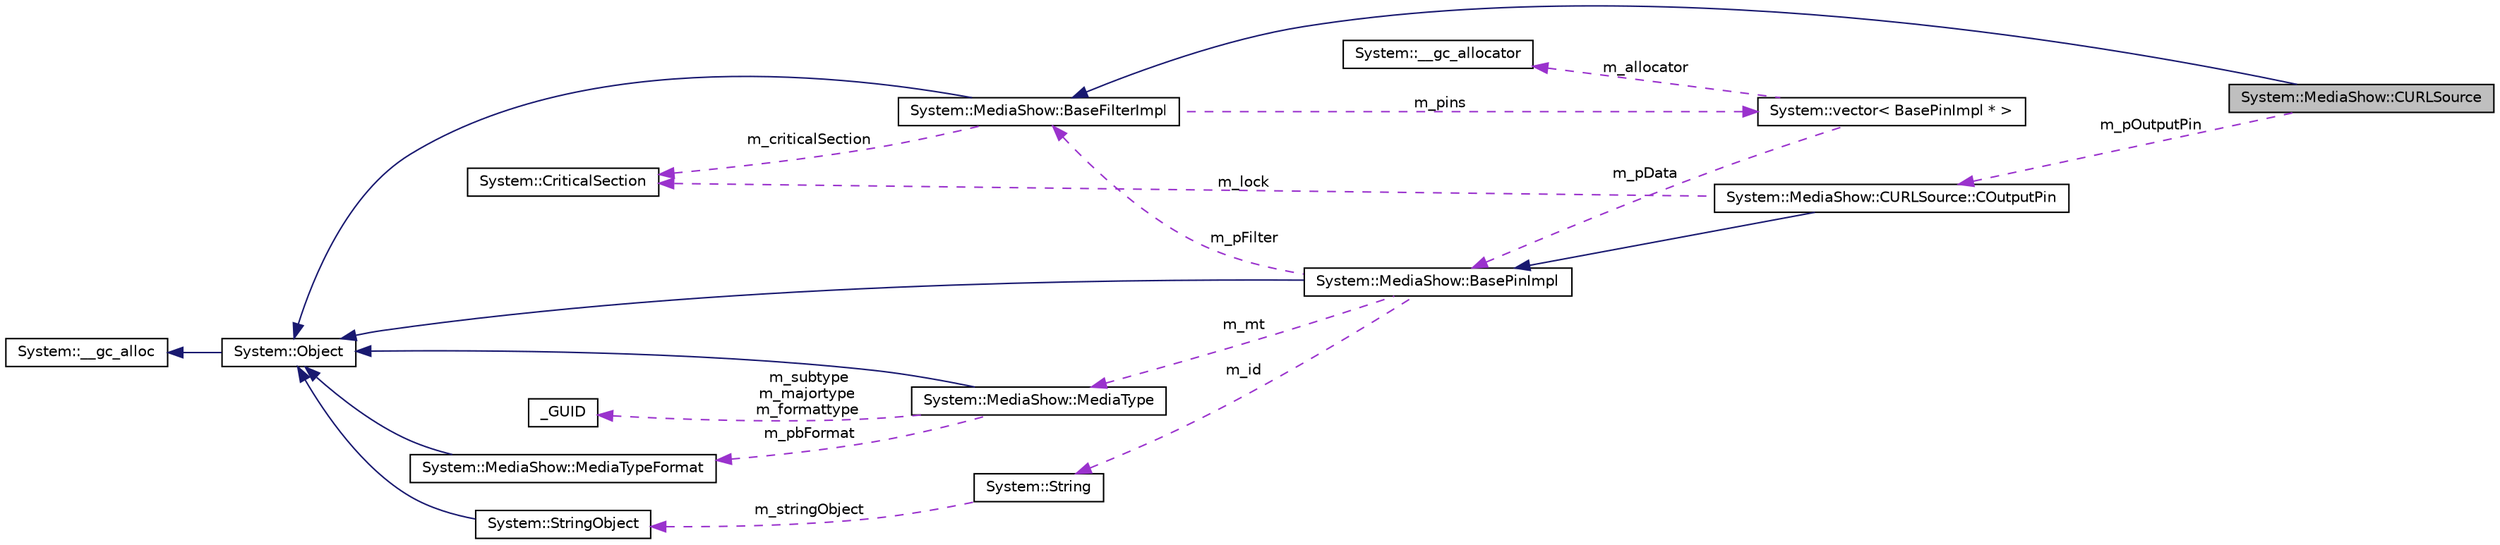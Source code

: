 digraph G
{
  edge [fontname="Helvetica",fontsize="10",labelfontname="Helvetica",labelfontsize="10"];
  node [fontname="Helvetica",fontsize="10",shape=record];
  rankdir="LR";
  Node1 [label="System::MediaShow::CURLSource",height=0.2,width=0.4,color="black", fillcolor="grey75", style="filled" fontcolor="black"];
  Node2 -> Node1 [dir="back",color="midnightblue",fontsize="10",style="solid",fontname="Helvetica"];
  Node2 [label="System::MediaShow::BaseFilterImpl",height=0.2,width=0.4,color="black", fillcolor="white", style="filled",URL="$class_system_1_1_media_show_1_1_base_filter_impl.html"];
  Node3 -> Node2 [dir="back",color="midnightblue",fontsize="10",style="solid",fontname="Helvetica"];
  Node3 [label="System::Object",height=0.2,width=0.4,color="black", fillcolor="white", style="filled",URL="$class_system_1_1_object.html"];
  Node4 -> Node3 [dir="back",color="midnightblue",fontsize="10",style="solid",fontname="Helvetica"];
  Node4 [label="System::__gc_alloc",height=0.2,width=0.4,color="black", fillcolor="white", style="filled",URL="$class_system_1_1____gc__alloc.html"];
  Node5 -> Node2 [dir="back",color="darkorchid3",fontsize="10",style="dashed",label=" m_criticalSection" ,fontname="Helvetica"];
  Node5 [label="System::CriticalSection",height=0.2,width=0.4,color="black", fillcolor="white", style="filled",URL="$class_system_1_1_critical_section.html"];
  Node6 -> Node2 [dir="back",color="darkorchid3",fontsize="10",style="dashed",label=" m_pins" ,fontname="Helvetica"];
  Node6 [label="System::vector\< BasePinImpl * \>",height=0.2,width=0.4,color="black", fillcolor="white", style="filled",URL="$class_system_1_1vector.html"];
  Node7 -> Node6 [dir="back",color="darkorchid3",fontsize="10",style="dashed",label=" m_pData" ,fontname="Helvetica"];
  Node7 [label="System::MediaShow::BasePinImpl",height=0.2,width=0.4,color="black", fillcolor="white", style="filled",URL="$class_system_1_1_media_show_1_1_base_pin_impl.html"];
  Node3 -> Node7 [dir="back",color="midnightblue",fontsize="10",style="solid",fontname="Helvetica"];
  Node8 -> Node7 [dir="back",color="darkorchid3",fontsize="10",style="dashed",label=" m_mt" ,fontname="Helvetica"];
  Node8 [label="System::MediaShow::MediaType",height=0.2,width=0.4,color="black", fillcolor="white", style="filled",URL="$class_system_1_1_media_show_1_1_media_type.html"];
  Node3 -> Node8 [dir="back",color="midnightblue",fontsize="10",style="solid",fontname="Helvetica"];
  Node9 -> Node8 [dir="back",color="darkorchid3",fontsize="10",style="dashed",label=" m_subtype\nm_majortype\nm_formattype" ,fontname="Helvetica"];
  Node9 [label="_GUID",height=0.2,width=0.4,color="black", fillcolor="white", style="filled",URL="$struct___g_u_i_d.html"];
  Node10 -> Node8 [dir="back",color="darkorchid3",fontsize="10",style="dashed",label=" m_pbFormat" ,fontname="Helvetica"];
  Node10 [label="System::MediaShow::MediaTypeFormat",height=0.2,width=0.4,color="black", fillcolor="white", style="filled",URL="$class_system_1_1_media_show_1_1_media_type_format.html"];
  Node3 -> Node10 [dir="back",color="midnightblue",fontsize="10",style="solid",fontname="Helvetica"];
  Node11 -> Node7 [dir="back",color="darkorchid3",fontsize="10",style="dashed",label=" m_id" ,fontname="Helvetica"];
  Node11 [label="System::String",height=0.2,width=0.4,color="black", fillcolor="white", style="filled",URL="$class_system_1_1_string.html"];
  Node12 -> Node11 [dir="back",color="darkorchid3",fontsize="10",style="dashed",label=" m_stringObject" ,fontname="Helvetica"];
  Node12 [label="System::StringObject",height=0.2,width=0.4,color="black", fillcolor="white", style="filled",URL="$class_system_1_1_string_object.html"];
  Node3 -> Node12 [dir="back",color="midnightblue",fontsize="10",style="solid",fontname="Helvetica"];
  Node2 -> Node7 [dir="back",color="darkorchid3",fontsize="10",style="dashed",label=" m_pFilter" ,fontname="Helvetica"];
  Node13 -> Node6 [dir="back",color="darkorchid3",fontsize="10",style="dashed",label=" m_allocator" ,fontname="Helvetica"];
  Node13 [label="System::__gc_allocator",height=0.2,width=0.4,color="black", fillcolor="white", style="filled",URL="$class_system_1_1____gc__allocator.html"];
  Node14 -> Node1 [dir="back",color="darkorchid3",fontsize="10",style="dashed",label=" m_pOutputPin" ,fontname="Helvetica"];
  Node14 [label="System::MediaShow::CURLSource::COutputPin",height=0.2,width=0.4,color="black", fillcolor="white", style="filled",URL="$class_system_1_1_media_show_1_1_c_u_r_l_source_1_1_c_output_pin.html"];
  Node7 -> Node14 [dir="back",color="midnightblue",fontsize="10",style="solid",fontname="Helvetica"];
  Node5 -> Node14 [dir="back",color="darkorchid3",fontsize="10",style="dashed",label=" m_lock" ,fontname="Helvetica"];
}
